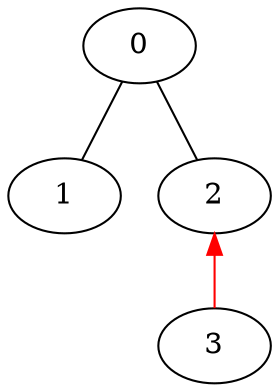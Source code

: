// network test graph
digraph
{
	0 []
	1 []
	2 []
	3 []
	0 -> 1 [dir=none]
	0 -> 2 [dir=none]
	2 -> 3 [dir=back,color=red]
}